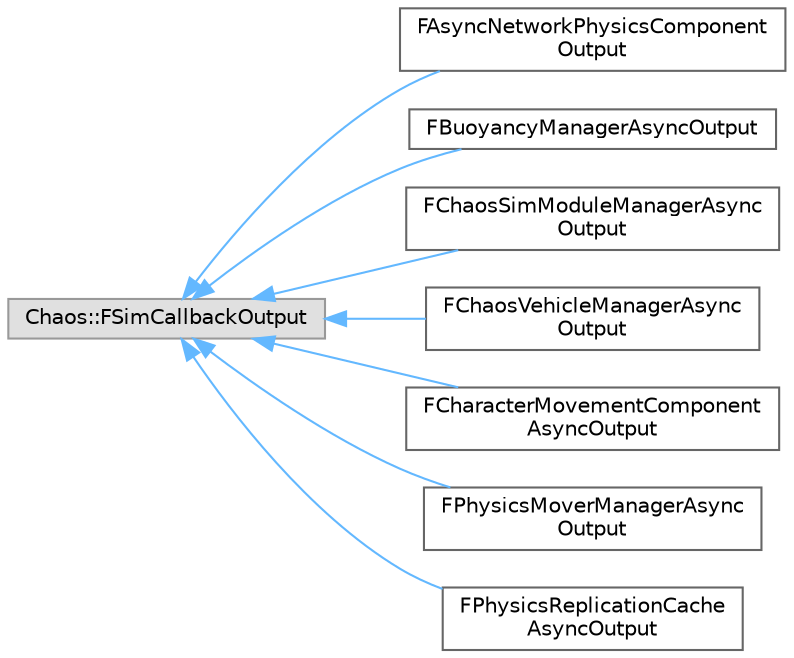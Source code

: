 digraph "Graphical Class Hierarchy"
{
 // INTERACTIVE_SVG=YES
 // LATEX_PDF_SIZE
  bgcolor="transparent";
  edge [fontname=Helvetica,fontsize=10,labelfontname=Helvetica,labelfontsize=10];
  node [fontname=Helvetica,fontsize=10,shape=box,height=0.2,width=0.4];
  rankdir="LR";
  Node0 [id="Node000000",label="Chaos::FSimCallbackOutput",height=0.2,width=0.4,color="grey60", fillcolor="#E0E0E0", style="filled",tooltip=" "];
  Node0 -> Node1 [id="edge2916_Node000000_Node000001",dir="back",color="steelblue1",style="solid",tooltip=" "];
  Node1 [id="Node000001",label="FAsyncNetworkPhysicsComponent\lOutput",height=0.2,width=0.4,color="grey40", fillcolor="white", style="filled",URL="$d3/dfa/structFAsyncNetworkPhysicsComponentOutput.html",tooltip=" "];
  Node0 -> Node2 [id="edge2917_Node000000_Node000002",dir="back",color="steelblue1",style="solid",tooltip=" "];
  Node2 [id="Node000002",label="FBuoyancyManagerAsyncOutput",height=0.2,width=0.4,color="grey40", fillcolor="white", style="filled",URL="$d8/d5c/structFBuoyancyManagerAsyncOutput.html",tooltip=" "];
  Node0 -> Node3 [id="edge2918_Node000000_Node000003",dir="back",color="steelblue1",style="solid",tooltip=" "];
  Node3 [id="Node000003",label="FChaosSimModuleManagerAsync\lOutput",height=0.2,width=0.4,color="grey40", fillcolor="white", style="filled",URL="$de/d71/structFChaosSimModuleManagerAsyncOutput.html",tooltip="Async Output for all of the vehicles handled by this Vehicle Manager."];
  Node0 -> Node4 [id="edge2919_Node000000_Node000004",dir="back",color="steelblue1",style="solid",tooltip=" "];
  Node4 [id="Node000004",label="FChaosVehicleManagerAsync\lOutput",height=0.2,width=0.4,color="grey40", fillcolor="white", style="filled",URL="$d5/d9f/structFChaosVehicleManagerAsyncOutput.html",tooltip="Async Output for all of the vehicles handled by this Vehicle Manager."];
  Node0 -> Node5 [id="edge2920_Node000000_Node000005",dir="back",color="steelblue1",style="solid",tooltip=" "];
  Node5 [id="Node000005",label="FCharacterMovementComponent\lAsyncOutput",height=0.2,width=0.4,color="grey40", fillcolor="white", style="filled",URL="$db/d49/structFCharacterMovementComponentAsyncOutput.html",tooltip=" "];
  Node0 -> Node6 [id="edge2921_Node000000_Node000006",dir="back",color="steelblue1",style="solid",tooltip=" "];
  Node6 [id="Node000006",label="FPhysicsMoverManagerAsync\lOutput",height=0.2,width=0.4,color="grey40", fillcolor="white", style="filled",URL="$d6/d79/structFPhysicsMoverManagerAsyncOutput.html",tooltip=" "];
  Node0 -> Node7 [id="edge2922_Node000000_Node000007",dir="back",color="steelblue1",style="solid",tooltip=" "];
  Node7 [id="Node000007",label="FPhysicsReplicationCache\lAsyncOutput",height=0.2,width=0.4,color="grey40", fillcolor="white", style="filled",URL="$d3/d77/structFPhysicsReplicationCacheAsyncOutput.html",tooltip="Async Marshal Output."];
}

